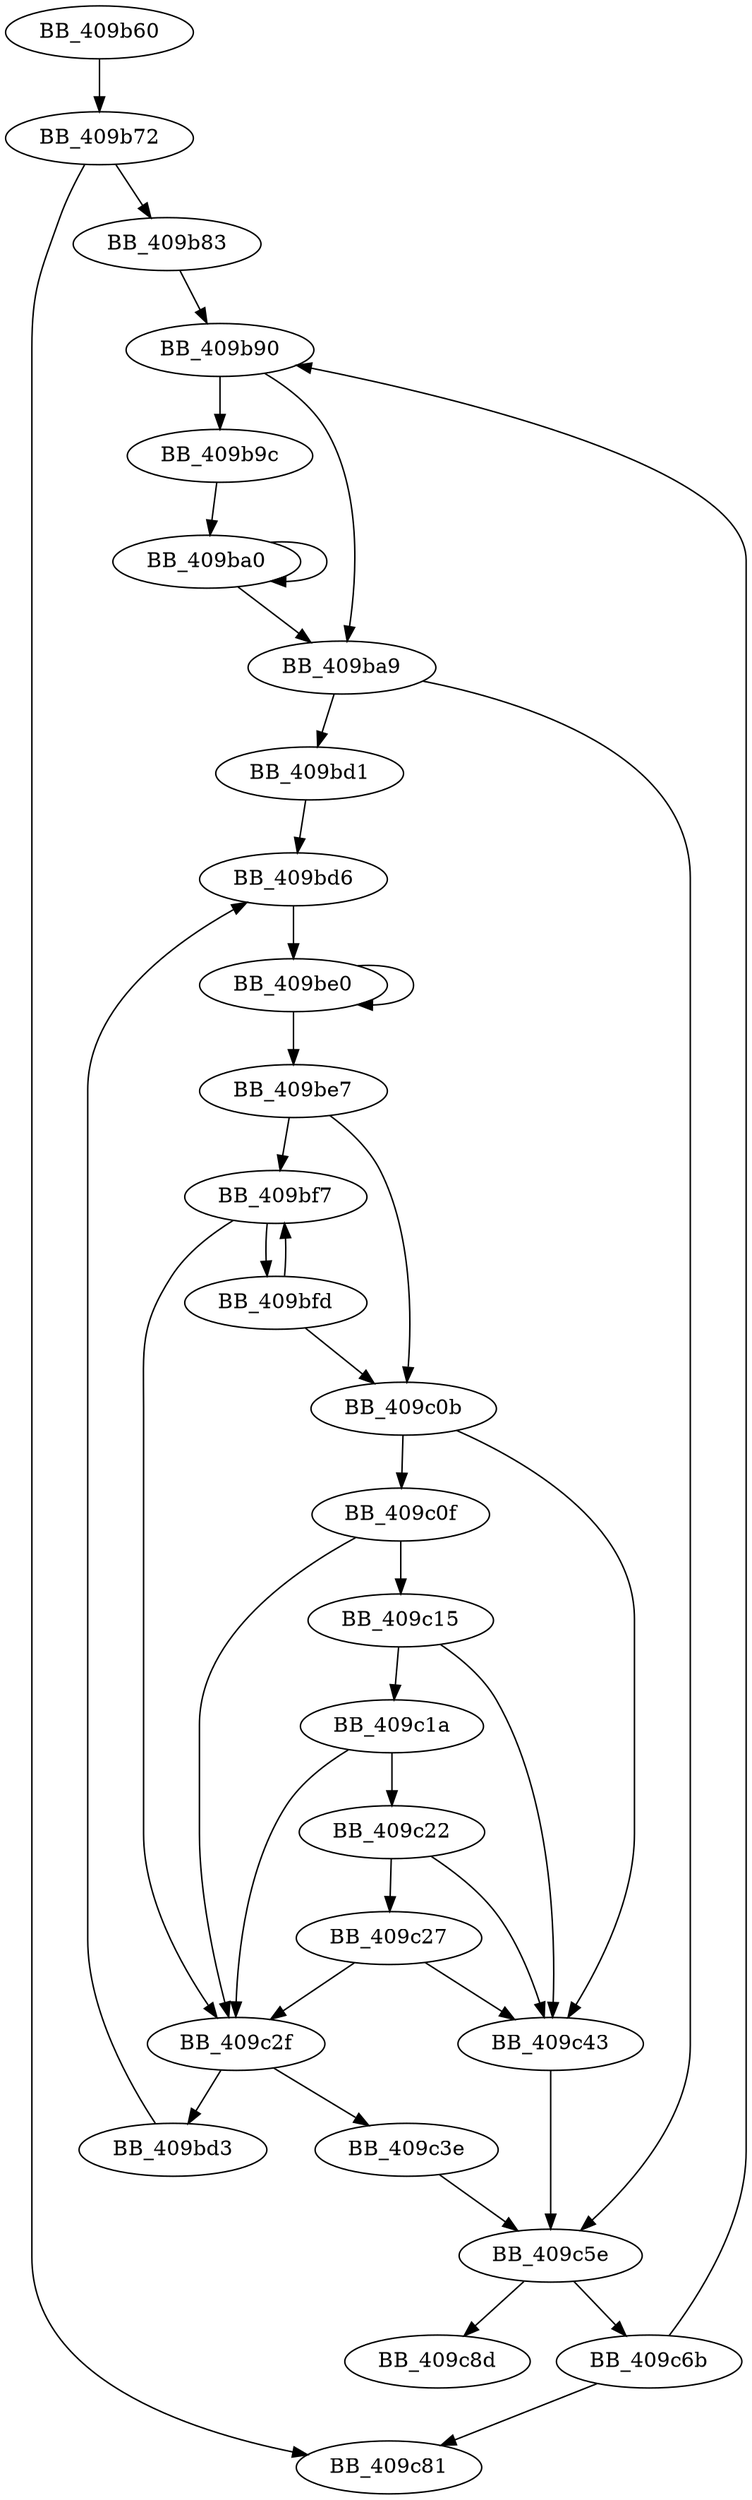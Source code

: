 DiGraph sub_409B60{
BB_409b60->BB_409b72
BB_409b72->BB_409b83
BB_409b72->BB_409c81
BB_409b83->BB_409b90
BB_409b90->BB_409b9c
BB_409b90->BB_409ba9
BB_409b9c->BB_409ba0
BB_409ba0->BB_409ba0
BB_409ba0->BB_409ba9
BB_409ba9->BB_409bd1
BB_409ba9->BB_409c5e
BB_409bd1->BB_409bd6
BB_409bd3->BB_409bd6
BB_409bd6->BB_409be0
BB_409be0->BB_409be0
BB_409be0->BB_409be7
BB_409be7->BB_409bf7
BB_409be7->BB_409c0b
BB_409bf7->BB_409bfd
BB_409bf7->BB_409c2f
BB_409bfd->BB_409bf7
BB_409bfd->BB_409c0b
BB_409c0b->BB_409c0f
BB_409c0b->BB_409c43
BB_409c0f->BB_409c15
BB_409c0f->BB_409c2f
BB_409c15->BB_409c1a
BB_409c15->BB_409c43
BB_409c1a->BB_409c22
BB_409c1a->BB_409c2f
BB_409c22->BB_409c27
BB_409c22->BB_409c43
BB_409c27->BB_409c2f
BB_409c27->BB_409c43
BB_409c2f->BB_409bd3
BB_409c2f->BB_409c3e
BB_409c3e->BB_409c5e
BB_409c43->BB_409c5e
BB_409c5e->BB_409c6b
BB_409c5e->BB_409c8d
BB_409c6b->BB_409b90
BB_409c6b->BB_409c81
}
